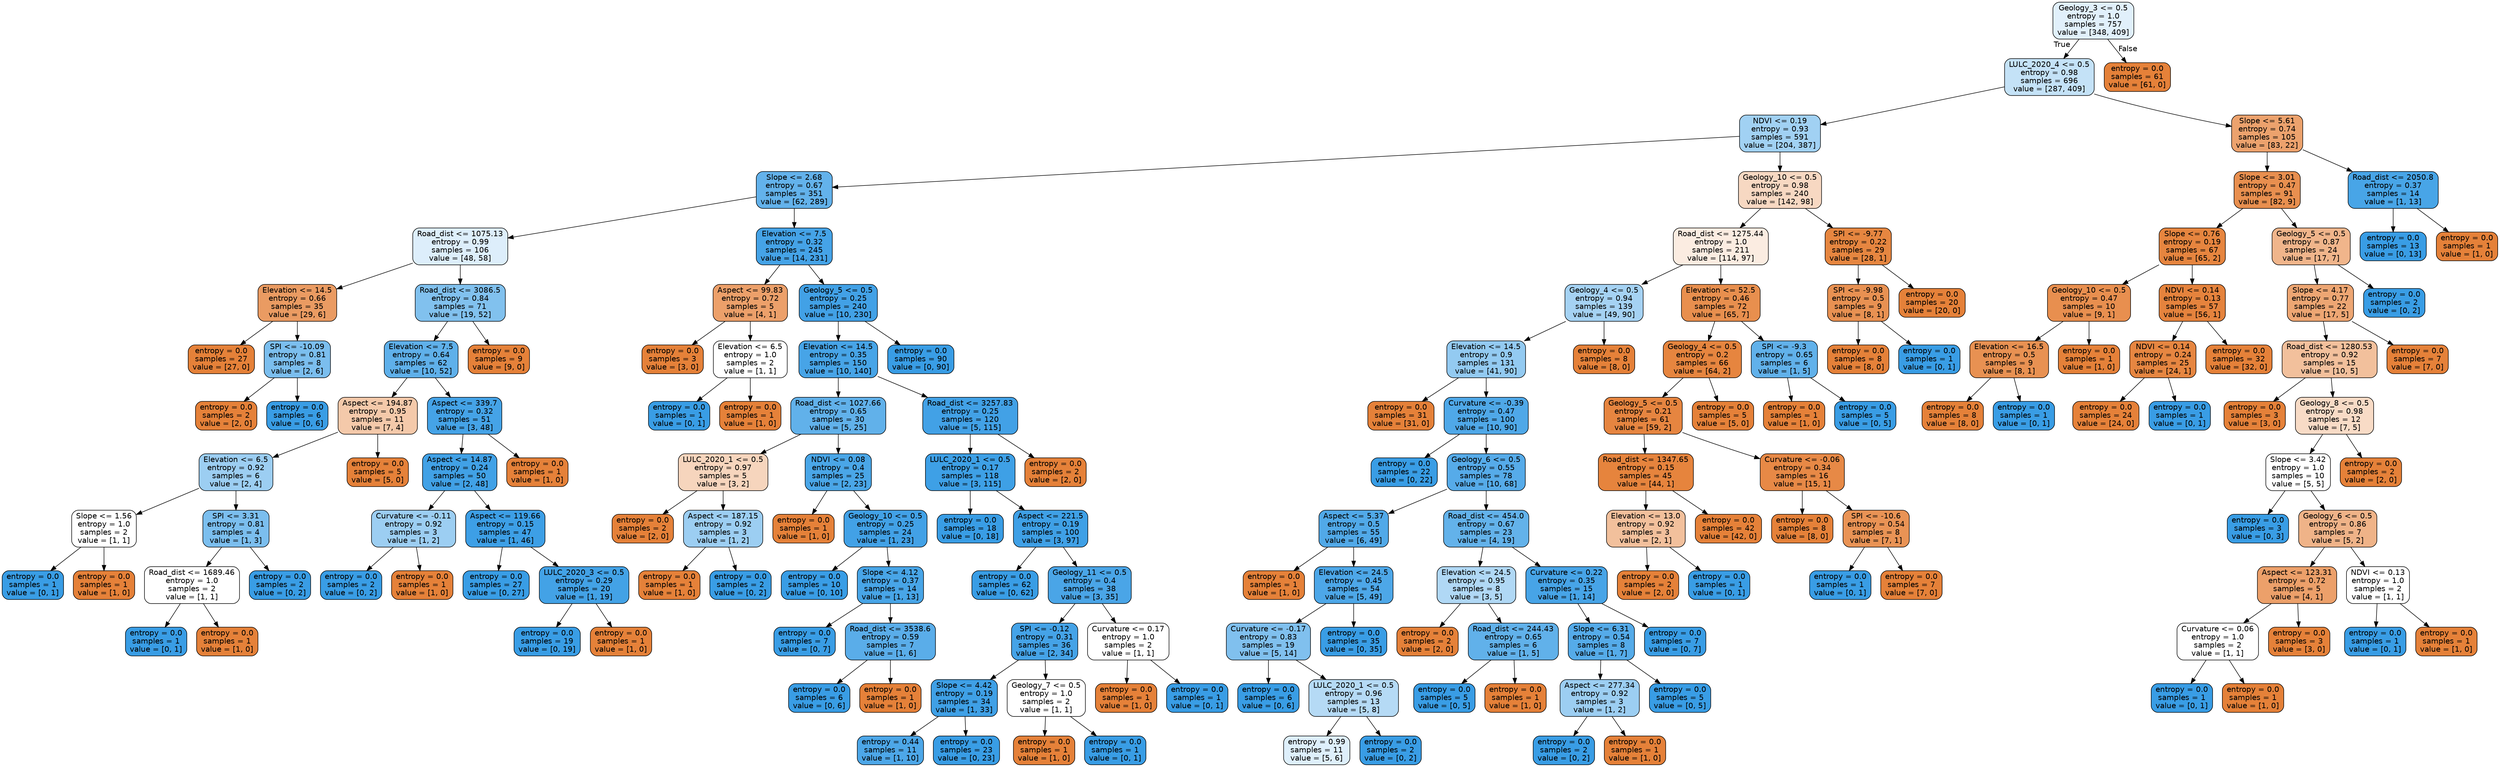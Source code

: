digraph Tree {
node [shape=box, style="filled, rounded", color="black", fontname=helvetica] ;
edge [fontname=helvetica] ;
0 [label="Geology_3 <= 0.5\nentropy = 1.0\nsamples = 757\nvalue = [348, 409]", fillcolor="#e1f0fb"] ;
1 [label="LULC_2020_4 <= 0.5\nentropy = 0.98\nsamples = 696\nvalue = [287, 409]", fillcolor="#c4e2f7"] ;
0 -> 1 [labeldistance=2.5, labelangle=45, headlabel="True"] ;
2 [label="NDVI <= 0.19\nentropy = 0.93\nsamples = 591\nvalue = [204, 387]", fillcolor="#a1d1f3"] ;
1 -> 2 ;
3 [label="Slope <= 2.68\nentropy = 0.67\nsamples = 351\nvalue = [62, 289]", fillcolor="#63b2eb"] ;
2 -> 3 ;
4 [label="Road_dist <= 1075.13\nentropy = 0.99\nsamples = 106\nvalue = [48, 58]", fillcolor="#ddeefb"] ;
3 -> 4 ;
5 [label="Elevation <= 14.5\nentropy = 0.66\nsamples = 35\nvalue = [29, 6]", fillcolor="#ea9b62"] ;
4 -> 5 ;
6 [label="entropy = 0.0\nsamples = 27\nvalue = [27, 0]", fillcolor="#e58139"] ;
5 -> 6 ;
7 [label="SPI <= -10.09\nentropy = 0.81\nsamples = 8\nvalue = [2, 6]", fillcolor="#7bbeee"] ;
5 -> 7 ;
8 [label="entropy = 0.0\nsamples = 2\nvalue = [2, 0]", fillcolor="#e58139"] ;
7 -> 8 ;
9 [label="entropy = 0.0\nsamples = 6\nvalue = [0, 6]", fillcolor="#399de5"] ;
7 -> 9 ;
10 [label="Road_dist <= 3086.5\nentropy = 0.84\nsamples = 71\nvalue = [19, 52]", fillcolor="#81c1ee"] ;
4 -> 10 ;
11 [label="Elevation <= 7.5\nentropy = 0.64\nsamples = 62\nvalue = [10, 52]", fillcolor="#5fb0ea"] ;
10 -> 11 ;
12 [label="Aspect <= 194.87\nentropy = 0.95\nsamples = 11\nvalue = [7, 4]", fillcolor="#f4c9aa"] ;
11 -> 12 ;
13 [label="Elevation <= 6.5\nentropy = 0.92\nsamples = 6\nvalue = [2, 4]", fillcolor="#9ccef2"] ;
12 -> 13 ;
14 [label="Slope <= 1.56\nentropy = 1.0\nsamples = 2\nvalue = [1, 1]", fillcolor="#ffffff"] ;
13 -> 14 ;
15 [label="entropy = 0.0\nsamples = 1\nvalue = [0, 1]", fillcolor="#399de5"] ;
14 -> 15 ;
16 [label="entropy = 0.0\nsamples = 1\nvalue = [1, 0]", fillcolor="#e58139"] ;
14 -> 16 ;
17 [label="SPI <= 3.31\nentropy = 0.81\nsamples = 4\nvalue = [1, 3]", fillcolor="#7bbeee"] ;
13 -> 17 ;
18 [label="Road_dist <= 1689.46\nentropy = 1.0\nsamples = 2\nvalue = [1, 1]", fillcolor="#ffffff"] ;
17 -> 18 ;
19 [label="entropy = 0.0\nsamples = 1\nvalue = [0, 1]", fillcolor="#399de5"] ;
18 -> 19 ;
20 [label="entropy = 0.0\nsamples = 1\nvalue = [1, 0]", fillcolor="#e58139"] ;
18 -> 20 ;
21 [label="entropy = 0.0\nsamples = 2\nvalue = [0, 2]", fillcolor="#399de5"] ;
17 -> 21 ;
22 [label="entropy = 0.0\nsamples = 5\nvalue = [5, 0]", fillcolor="#e58139"] ;
12 -> 22 ;
23 [label="Aspect <= 339.7\nentropy = 0.32\nsamples = 51\nvalue = [3, 48]", fillcolor="#45a3e7"] ;
11 -> 23 ;
24 [label="Aspect <= 14.87\nentropy = 0.24\nsamples = 50\nvalue = [2, 48]", fillcolor="#41a1e6"] ;
23 -> 24 ;
25 [label="Curvature <= -0.11\nentropy = 0.92\nsamples = 3\nvalue = [1, 2]", fillcolor="#9ccef2"] ;
24 -> 25 ;
26 [label="entropy = 0.0\nsamples = 2\nvalue = [0, 2]", fillcolor="#399de5"] ;
25 -> 26 ;
27 [label="entropy = 0.0\nsamples = 1\nvalue = [1, 0]", fillcolor="#e58139"] ;
25 -> 27 ;
28 [label="Aspect <= 119.66\nentropy = 0.15\nsamples = 47\nvalue = [1, 46]", fillcolor="#3d9fe6"] ;
24 -> 28 ;
29 [label="entropy = 0.0\nsamples = 27\nvalue = [0, 27]", fillcolor="#399de5"] ;
28 -> 29 ;
30 [label="LULC_2020_3 <= 0.5\nentropy = 0.29\nsamples = 20\nvalue = [1, 19]", fillcolor="#43a2e6"] ;
28 -> 30 ;
31 [label="entropy = 0.0\nsamples = 19\nvalue = [0, 19]", fillcolor="#399de5"] ;
30 -> 31 ;
32 [label="entropy = 0.0\nsamples = 1\nvalue = [1, 0]", fillcolor="#e58139"] ;
30 -> 32 ;
33 [label="entropy = 0.0\nsamples = 1\nvalue = [1, 0]", fillcolor="#e58139"] ;
23 -> 33 ;
34 [label="entropy = 0.0\nsamples = 9\nvalue = [9, 0]", fillcolor="#e58139"] ;
10 -> 34 ;
35 [label="Elevation <= 7.5\nentropy = 0.32\nsamples = 245\nvalue = [14, 231]", fillcolor="#45a3e7"] ;
3 -> 35 ;
36 [label="Aspect <= 99.83\nentropy = 0.72\nsamples = 5\nvalue = [4, 1]", fillcolor="#eca06a"] ;
35 -> 36 ;
37 [label="entropy = 0.0\nsamples = 3\nvalue = [3, 0]", fillcolor="#e58139"] ;
36 -> 37 ;
38 [label="Elevation <= 6.5\nentropy = 1.0\nsamples = 2\nvalue = [1, 1]", fillcolor="#ffffff"] ;
36 -> 38 ;
39 [label="entropy = 0.0\nsamples = 1\nvalue = [0, 1]", fillcolor="#399de5"] ;
38 -> 39 ;
40 [label="entropy = 0.0\nsamples = 1\nvalue = [1, 0]", fillcolor="#e58139"] ;
38 -> 40 ;
41 [label="Geology_5 <= 0.5\nentropy = 0.25\nsamples = 240\nvalue = [10, 230]", fillcolor="#42a1e6"] ;
35 -> 41 ;
42 [label="Elevation <= 14.5\nentropy = 0.35\nsamples = 150\nvalue = [10, 140]", fillcolor="#47a4e7"] ;
41 -> 42 ;
43 [label="Road_dist <= 1027.66\nentropy = 0.65\nsamples = 30\nvalue = [5, 25]", fillcolor="#61b1ea"] ;
42 -> 43 ;
44 [label="LULC_2020_1 <= 0.5\nentropy = 0.97\nsamples = 5\nvalue = [3, 2]", fillcolor="#f6d5bd"] ;
43 -> 44 ;
45 [label="entropy = 0.0\nsamples = 2\nvalue = [2, 0]", fillcolor="#e58139"] ;
44 -> 45 ;
46 [label="Aspect <= 187.15\nentropy = 0.92\nsamples = 3\nvalue = [1, 2]", fillcolor="#9ccef2"] ;
44 -> 46 ;
47 [label="entropy = 0.0\nsamples = 1\nvalue = [1, 0]", fillcolor="#e58139"] ;
46 -> 47 ;
48 [label="entropy = 0.0\nsamples = 2\nvalue = [0, 2]", fillcolor="#399de5"] ;
46 -> 48 ;
49 [label="NDVI <= 0.08\nentropy = 0.4\nsamples = 25\nvalue = [2, 23]", fillcolor="#4aa6e7"] ;
43 -> 49 ;
50 [label="entropy = 0.0\nsamples = 1\nvalue = [1, 0]", fillcolor="#e58139"] ;
49 -> 50 ;
51 [label="Geology_10 <= 0.5\nentropy = 0.25\nsamples = 24\nvalue = [1, 23]", fillcolor="#42a1e6"] ;
49 -> 51 ;
52 [label="entropy = 0.0\nsamples = 10\nvalue = [0, 10]", fillcolor="#399de5"] ;
51 -> 52 ;
53 [label="Slope <= 4.12\nentropy = 0.37\nsamples = 14\nvalue = [1, 13]", fillcolor="#48a5e7"] ;
51 -> 53 ;
54 [label="entropy = 0.0\nsamples = 7\nvalue = [0, 7]", fillcolor="#399de5"] ;
53 -> 54 ;
55 [label="Road_dist <= 3538.6\nentropy = 0.59\nsamples = 7\nvalue = [1, 6]", fillcolor="#5aade9"] ;
53 -> 55 ;
56 [label="entropy = 0.0\nsamples = 6\nvalue = [0, 6]", fillcolor="#399de5"] ;
55 -> 56 ;
57 [label="entropy = 0.0\nsamples = 1\nvalue = [1, 0]", fillcolor="#e58139"] ;
55 -> 57 ;
58 [label="Road_dist <= 3257.83\nentropy = 0.25\nsamples = 120\nvalue = [5, 115]", fillcolor="#42a1e6"] ;
42 -> 58 ;
59 [label="LULC_2020_1 <= 0.5\nentropy = 0.17\nsamples = 118\nvalue = [3, 115]", fillcolor="#3ea0e6"] ;
58 -> 59 ;
60 [label="entropy = 0.0\nsamples = 18\nvalue = [0, 18]", fillcolor="#399de5"] ;
59 -> 60 ;
61 [label="Aspect <= 221.5\nentropy = 0.19\nsamples = 100\nvalue = [3, 97]", fillcolor="#3fa0e6"] ;
59 -> 61 ;
62 [label="entropy = 0.0\nsamples = 62\nvalue = [0, 62]", fillcolor="#399de5"] ;
61 -> 62 ;
63 [label="Geology_11 <= 0.5\nentropy = 0.4\nsamples = 38\nvalue = [3, 35]", fillcolor="#4aa5e7"] ;
61 -> 63 ;
64 [label="SPI <= -0.12\nentropy = 0.31\nsamples = 36\nvalue = [2, 34]", fillcolor="#45a3e7"] ;
63 -> 64 ;
65 [label="Slope <= 4.42\nentropy = 0.19\nsamples = 34\nvalue = [1, 33]", fillcolor="#3fa0e6"] ;
64 -> 65 ;
66 [label="entropy = 0.44\nsamples = 11\nvalue = [1, 10]", fillcolor="#4da7e8"] ;
65 -> 66 ;
67 [label="entropy = 0.0\nsamples = 23\nvalue = [0, 23]", fillcolor="#399de5"] ;
65 -> 67 ;
68 [label="Geology_7 <= 0.5\nentropy = 1.0\nsamples = 2\nvalue = [1, 1]", fillcolor="#ffffff"] ;
64 -> 68 ;
69 [label="entropy = 0.0\nsamples = 1\nvalue = [1, 0]", fillcolor="#e58139"] ;
68 -> 69 ;
70 [label="entropy = 0.0\nsamples = 1\nvalue = [0, 1]", fillcolor="#399de5"] ;
68 -> 70 ;
71 [label="Curvature <= 0.17\nentropy = 1.0\nsamples = 2\nvalue = [1, 1]", fillcolor="#ffffff"] ;
63 -> 71 ;
72 [label="entropy = 0.0\nsamples = 1\nvalue = [1, 0]", fillcolor="#e58139"] ;
71 -> 72 ;
73 [label="entropy = 0.0\nsamples = 1\nvalue = [0, 1]", fillcolor="#399de5"] ;
71 -> 73 ;
74 [label="entropy = 0.0\nsamples = 2\nvalue = [2, 0]", fillcolor="#e58139"] ;
58 -> 74 ;
75 [label="entropy = 0.0\nsamples = 90\nvalue = [0, 90]", fillcolor="#399de5"] ;
41 -> 75 ;
76 [label="Geology_10 <= 0.5\nentropy = 0.98\nsamples = 240\nvalue = [142, 98]", fillcolor="#f7d8c2"] ;
2 -> 76 ;
77 [label="Road_dist <= 1275.44\nentropy = 1.0\nsamples = 211\nvalue = [114, 97]", fillcolor="#fbece1"] ;
76 -> 77 ;
78 [label="Geology_4 <= 0.5\nentropy = 0.94\nsamples = 139\nvalue = [49, 90]", fillcolor="#a5d2f3"] ;
77 -> 78 ;
79 [label="Elevation <= 14.5\nentropy = 0.9\nsamples = 131\nvalue = [41, 90]", fillcolor="#93caf1"] ;
78 -> 79 ;
80 [label="entropy = 0.0\nsamples = 31\nvalue = [31, 0]", fillcolor="#e58139"] ;
79 -> 80 ;
81 [label="Curvature <= -0.39\nentropy = 0.47\nsamples = 100\nvalue = [10, 90]", fillcolor="#4fa8e8"] ;
79 -> 81 ;
82 [label="entropy = 0.0\nsamples = 22\nvalue = [0, 22]", fillcolor="#399de5"] ;
81 -> 82 ;
83 [label="Geology_6 <= 0.5\nentropy = 0.55\nsamples = 78\nvalue = [10, 68]", fillcolor="#56abe9"] ;
81 -> 83 ;
84 [label="Aspect <= 5.37\nentropy = 0.5\nsamples = 55\nvalue = [6, 49]", fillcolor="#51a9e8"] ;
83 -> 84 ;
85 [label="entropy = 0.0\nsamples = 1\nvalue = [1, 0]", fillcolor="#e58139"] ;
84 -> 85 ;
86 [label="Elevation <= 24.5\nentropy = 0.45\nsamples = 54\nvalue = [5, 49]", fillcolor="#4da7e8"] ;
84 -> 86 ;
87 [label="Curvature <= -0.17\nentropy = 0.83\nsamples = 19\nvalue = [5, 14]", fillcolor="#80c0ee"] ;
86 -> 87 ;
88 [label="entropy = 0.0\nsamples = 6\nvalue = [0, 6]", fillcolor="#399de5"] ;
87 -> 88 ;
89 [label="LULC_2020_1 <= 0.5\nentropy = 0.96\nsamples = 13\nvalue = [5, 8]", fillcolor="#b5daf5"] ;
87 -> 89 ;
90 [label="entropy = 0.99\nsamples = 11\nvalue = [5, 6]", fillcolor="#deeffb"] ;
89 -> 90 ;
91 [label="entropy = 0.0\nsamples = 2\nvalue = [0, 2]", fillcolor="#399de5"] ;
89 -> 91 ;
92 [label="entropy = 0.0\nsamples = 35\nvalue = [0, 35]", fillcolor="#399de5"] ;
86 -> 92 ;
93 [label="Road_dist <= 454.0\nentropy = 0.67\nsamples = 23\nvalue = [4, 19]", fillcolor="#63b2ea"] ;
83 -> 93 ;
94 [label="Elevation <= 24.5\nentropy = 0.95\nsamples = 8\nvalue = [3, 5]", fillcolor="#b0d8f5"] ;
93 -> 94 ;
95 [label="entropy = 0.0\nsamples = 2\nvalue = [2, 0]", fillcolor="#e58139"] ;
94 -> 95 ;
96 [label="Road_dist <= 244.43\nentropy = 0.65\nsamples = 6\nvalue = [1, 5]", fillcolor="#61b1ea"] ;
94 -> 96 ;
97 [label="entropy = 0.0\nsamples = 5\nvalue = [0, 5]", fillcolor="#399de5"] ;
96 -> 97 ;
98 [label="entropy = 0.0\nsamples = 1\nvalue = [1, 0]", fillcolor="#e58139"] ;
96 -> 98 ;
99 [label="Curvature <= 0.22\nentropy = 0.35\nsamples = 15\nvalue = [1, 14]", fillcolor="#47a4e7"] ;
93 -> 99 ;
100 [label="Slope <= 6.31\nentropy = 0.54\nsamples = 8\nvalue = [1, 7]", fillcolor="#55abe9"] ;
99 -> 100 ;
101 [label="Aspect <= 277.34\nentropy = 0.92\nsamples = 3\nvalue = [1, 2]", fillcolor="#9ccef2"] ;
100 -> 101 ;
102 [label="entropy = 0.0\nsamples = 2\nvalue = [0, 2]", fillcolor="#399de5"] ;
101 -> 102 ;
103 [label="entropy = 0.0\nsamples = 1\nvalue = [1, 0]", fillcolor="#e58139"] ;
101 -> 103 ;
104 [label="entropy = 0.0\nsamples = 5\nvalue = [0, 5]", fillcolor="#399de5"] ;
100 -> 104 ;
105 [label="entropy = 0.0\nsamples = 7\nvalue = [0, 7]", fillcolor="#399de5"] ;
99 -> 105 ;
106 [label="entropy = 0.0\nsamples = 8\nvalue = [8, 0]", fillcolor="#e58139"] ;
78 -> 106 ;
107 [label="Elevation <= 52.5\nentropy = 0.46\nsamples = 72\nvalue = [65, 7]", fillcolor="#e88f4e"] ;
77 -> 107 ;
108 [label="Geology_4 <= 0.5\nentropy = 0.2\nsamples = 66\nvalue = [64, 2]", fillcolor="#e6853f"] ;
107 -> 108 ;
109 [label="Geology_5 <= 0.5\nentropy = 0.21\nsamples = 61\nvalue = [59, 2]", fillcolor="#e68540"] ;
108 -> 109 ;
110 [label="Road_dist <= 1347.65\nentropy = 0.15\nsamples = 45\nvalue = [44, 1]", fillcolor="#e6843d"] ;
109 -> 110 ;
111 [label="Elevation <= 13.0\nentropy = 0.92\nsamples = 3\nvalue = [2, 1]", fillcolor="#f2c09c"] ;
110 -> 111 ;
112 [label="entropy = 0.0\nsamples = 2\nvalue = [2, 0]", fillcolor="#e58139"] ;
111 -> 112 ;
113 [label="entropy = 0.0\nsamples = 1\nvalue = [0, 1]", fillcolor="#399de5"] ;
111 -> 113 ;
114 [label="entropy = 0.0\nsamples = 42\nvalue = [42, 0]", fillcolor="#e58139"] ;
110 -> 114 ;
115 [label="Curvature <= -0.06\nentropy = 0.34\nsamples = 16\nvalue = [15, 1]", fillcolor="#e78946"] ;
109 -> 115 ;
116 [label="entropy = 0.0\nsamples = 8\nvalue = [8, 0]", fillcolor="#e58139"] ;
115 -> 116 ;
117 [label="SPI <= -10.6\nentropy = 0.54\nsamples = 8\nvalue = [7, 1]", fillcolor="#e99355"] ;
115 -> 117 ;
118 [label="entropy = 0.0\nsamples = 1\nvalue = [0, 1]", fillcolor="#399de5"] ;
117 -> 118 ;
119 [label="entropy = 0.0\nsamples = 7\nvalue = [7, 0]", fillcolor="#e58139"] ;
117 -> 119 ;
120 [label="entropy = 0.0\nsamples = 5\nvalue = [5, 0]", fillcolor="#e58139"] ;
108 -> 120 ;
121 [label="SPI <= -9.3\nentropy = 0.65\nsamples = 6\nvalue = [1, 5]", fillcolor="#61b1ea"] ;
107 -> 121 ;
122 [label="entropy = 0.0\nsamples = 1\nvalue = [1, 0]", fillcolor="#e58139"] ;
121 -> 122 ;
123 [label="entropy = 0.0\nsamples = 5\nvalue = [0, 5]", fillcolor="#399de5"] ;
121 -> 123 ;
124 [label="SPI <= -9.77\nentropy = 0.22\nsamples = 29\nvalue = [28, 1]", fillcolor="#e68640"] ;
76 -> 124 ;
125 [label="SPI <= -9.98\nentropy = 0.5\nsamples = 9\nvalue = [8, 1]", fillcolor="#e89152"] ;
124 -> 125 ;
126 [label="entropy = 0.0\nsamples = 8\nvalue = [8, 0]", fillcolor="#e58139"] ;
125 -> 126 ;
127 [label="entropy = 0.0\nsamples = 1\nvalue = [0, 1]", fillcolor="#399de5"] ;
125 -> 127 ;
128 [label="entropy = 0.0\nsamples = 20\nvalue = [20, 0]", fillcolor="#e58139"] ;
124 -> 128 ;
129 [label="Slope <= 5.61\nentropy = 0.74\nsamples = 105\nvalue = [83, 22]", fillcolor="#eca26d"] ;
1 -> 129 ;
130 [label="Slope <= 3.01\nentropy = 0.47\nsamples = 91\nvalue = [82, 9]", fillcolor="#e88f4f"] ;
129 -> 130 ;
131 [label="Slope <= 0.76\nentropy = 0.19\nsamples = 67\nvalue = [65, 2]", fillcolor="#e6853f"] ;
130 -> 131 ;
132 [label="Geology_10 <= 0.5\nentropy = 0.47\nsamples = 10\nvalue = [9, 1]", fillcolor="#e88f4f"] ;
131 -> 132 ;
133 [label="Elevation <= 16.5\nentropy = 0.5\nsamples = 9\nvalue = [8, 1]", fillcolor="#e89152"] ;
132 -> 133 ;
134 [label="entropy = 0.0\nsamples = 8\nvalue = [8, 0]", fillcolor="#e58139"] ;
133 -> 134 ;
135 [label="entropy = 0.0\nsamples = 1\nvalue = [0, 1]", fillcolor="#399de5"] ;
133 -> 135 ;
136 [label="entropy = 0.0\nsamples = 1\nvalue = [1, 0]", fillcolor="#e58139"] ;
132 -> 136 ;
137 [label="NDVI <= 0.14\nentropy = 0.13\nsamples = 57\nvalue = [56, 1]", fillcolor="#e5833d"] ;
131 -> 137 ;
138 [label="NDVI <= 0.14\nentropy = 0.24\nsamples = 25\nvalue = [24, 1]", fillcolor="#e68641"] ;
137 -> 138 ;
139 [label="entropy = 0.0\nsamples = 24\nvalue = [24, 0]", fillcolor="#e58139"] ;
138 -> 139 ;
140 [label="entropy = 0.0\nsamples = 1\nvalue = [0, 1]", fillcolor="#399de5"] ;
138 -> 140 ;
141 [label="entropy = 0.0\nsamples = 32\nvalue = [32, 0]", fillcolor="#e58139"] ;
137 -> 141 ;
142 [label="Geology_5 <= 0.5\nentropy = 0.87\nsamples = 24\nvalue = [17, 7]", fillcolor="#f0b58b"] ;
130 -> 142 ;
143 [label="Slope <= 4.17\nentropy = 0.77\nsamples = 22\nvalue = [17, 5]", fillcolor="#eda673"] ;
142 -> 143 ;
144 [label="Road_dist <= 1280.53\nentropy = 0.92\nsamples = 15\nvalue = [10, 5]", fillcolor="#f2c09c"] ;
143 -> 144 ;
145 [label="entropy = 0.0\nsamples = 3\nvalue = [3, 0]", fillcolor="#e58139"] ;
144 -> 145 ;
146 [label="Geology_8 <= 0.5\nentropy = 0.98\nsamples = 12\nvalue = [7, 5]", fillcolor="#f8dbc6"] ;
144 -> 146 ;
147 [label="Slope <= 3.42\nentropy = 1.0\nsamples = 10\nvalue = [5, 5]", fillcolor="#ffffff"] ;
146 -> 147 ;
148 [label="entropy = 0.0\nsamples = 3\nvalue = [0, 3]", fillcolor="#399de5"] ;
147 -> 148 ;
149 [label="Geology_6 <= 0.5\nentropy = 0.86\nsamples = 7\nvalue = [5, 2]", fillcolor="#efb388"] ;
147 -> 149 ;
150 [label="Aspect <= 123.31\nentropy = 0.72\nsamples = 5\nvalue = [4, 1]", fillcolor="#eca06a"] ;
149 -> 150 ;
151 [label="Curvature <= 0.06\nentropy = 1.0\nsamples = 2\nvalue = [1, 1]", fillcolor="#ffffff"] ;
150 -> 151 ;
152 [label="entropy = 0.0\nsamples = 1\nvalue = [0, 1]", fillcolor="#399de5"] ;
151 -> 152 ;
153 [label="entropy = 0.0\nsamples = 1\nvalue = [1, 0]", fillcolor="#e58139"] ;
151 -> 153 ;
154 [label="entropy = 0.0\nsamples = 3\nvalue = [3, 0]", fillcolor="#e58139"] ;
150 -> 154 ;
155 [label="NDVI <= 0.13\nentropy = 1.0\nsamples = 2\nvalue = [1, 1]", fillcolor="#ffffff"] ;
149 -> 155 ;
156 [label="entropy = 0.0\nsamples = 1\nvalue = [0, 1]", fillcolor="#399de5"] ;
155 -> 156 ;
157 [label="entropy = 0.0\nsamples = 1\nvalue = [1, 0]", fillcolor="#e58139"] ;
155 -> 157 ;
158 [label="entropy = 0.0\nsamples = 2\nvalue = [2, 0]", fillcolor="#e58139"] ;
146 -> 158 ;
159 [label="entropy = 0.0\nsamples = 7\nvalue = [7, 0]", fillcolor="#e58139"] ;
143 -> 159 ;
160 [label="entropy = 0.0\nsamples = 2\nvalue = [0, 2]", fillcolor="#399de5"] ;
142 -> 160 ;
161 [label="Road_dist <= 2050.8\nentropy = 0.37\nsamples = 14\nvalue = [1, 13]", fillcolor="#48a5e7"] ;
129 -> 161 ;
162 [label="entropy = 0.0\nsamples = 13\nvalue = [0, 13]", fillcolor="#399de5"] ;
161 -> 162 ;
163 [label="entropy = 0.0\nsamples = 1\nvalue = [1, 0]", fillcolor="#e58139"] ;
161 -> 163 ;
164 [label="entropy = 0.0\nsamples = 61\nvalue = [61, 0]", fillcolor="#e58139"] ;
0 -> 164 [labeldistance=2.5, labelangle=-45, headlabel="False"] ;
}